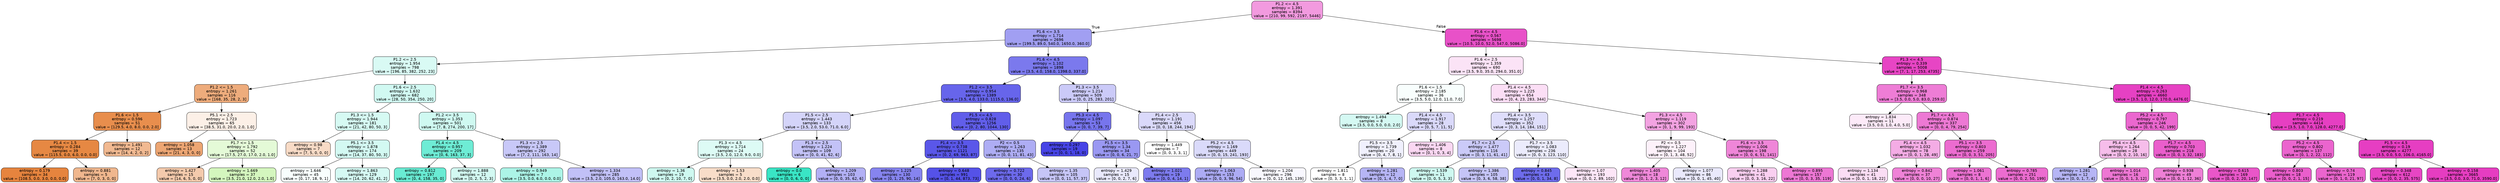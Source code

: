digraph Tree {
node [shape=box, style="filled, rounded", color="black", fontname="helvetica"] ;
edge [fontname="helvetica"] ;
0 [label="P1.2 <= 4.5\nentropy = 1.391\nsamples = 8394\nvalue = [210, 99, 592, 2197, 5446]", fillcolor="#f29adf"] ;
1 [label="P1.6 <= 3.5\nentropy = 1.714\nsamples = 2696\nvalue = [199.5, 89.0, 540.0, 1650.0, 360.0]", fillcolor="#a19ff2"] ;
0 -> 1 [labeldistance=2.5, labelangle=45, headlabel="True"] ;
2 [label="P1.2 <= 2.5\nentropy = 1.954\nsamples = 798\nvalue = [196, 85, 382, 252, 23]", fillcolor="#d9faf4"] ;
1 -> 2 ;
3 [label="P1.2 <= 1.5\nentropy = 1.261\nsamples = 116\nvalue = [168, 35, 28, 2, 3]", fillcolor="#eeac7c"] ;
2 -> 3 ;
4 [label="P1.6 <= 1.5\nentropy = 0.596\nsamples = 51\nvalue = [129.5, 4.0, 8.0, 0.0, 2.0]", fillcolor="#e88e4d"] ;
3 -> 4 ;
5 [label="P1.4 <= 1.5\nentropy = 0.284\nsamples = 39\nvalue = [115.5, 0.0, 6.0, 0.0, 0.0]", fillcolor="#e68843"] ;
4 -> 5 ;
6 [label="entropy = 0.179\nsamples = 34\nvalue = [108.5, 0.0, 3.0, 0.0, 0.0]", fillcolor="#e6843e"] ;
5 -> 6 ;
7 [label="entropy = 0.881\nsamples = 5\nvalue = [7, 0, 3, 0, 0]", fillcolor="#f0b78e"] ;
5 -> 7 ;
8 [label="entropy = 1.491\nsamples = 12\nvalue = [14, 4, 2, 0, 2]", fillcolor="#f1b991"] ;
4 -> 8 ;
9 [label="P5.1 <= 2.5\nentropy = 1.723\nsamples = 65\nvalue = [38.5, 31.0, 20.0, 2.0, 1.0]", fillcolor="#fcf0e7"] ;
3 -> 9 ;
10 [label="entropy = 1.058\nsamples = 13\nvalue = [21, 4, 3, 0, 0]", fillcolor="#eda673"] ;
9 -> 10 ;
11 [label="P1.7 <= 1.5\nentropy = 1.792\nsamples = 52\nvalue = [17.5, 27.0, 17.0, 2.0, 1.0]", fillcolor="#e4fad7"] ;
9 -> 11 ;
12 [label="entropy = 1.427\nsamples = 15\nvalue = [14, 6, 5, 0, 0]", fillcolor="#f4caac"] ;
11 -> 12 ;
13 [label="entropy = 1.669\nsamples = 37\nvalue = [3.5, 21.0, 12.0, 2.0, 1.0]", fillcolor="#d4f6be"] ;
11 -> 13 ;
14 [label="P1.6 <= 2.5\nentropy = 1.632\nsamples = 682\nvalue = [28, 50, 354, 250, 20]", fillcolor="#d1f9f2"] ;
2 -> 14 ;
15 [label="P1.3 <= 1.5\nentropy = 1.944\nsamples = 181\nvalue = [21, 42, 80, 50, 3]", fillcolor="#d6faf3"] ;
14 -> 15 ;
16 [label="entropy = 0.98\nsamples = 7\nvalue = [7, 5, 0, 0, 0]", fillcolor="#f8dbc6"] ;
15 -> 16 ;
17 [label="P5.1 <= 3.5\nentropy = 1.878\nsamples = 174\nvalue = [14, 37, 80, 50, 3]", fillcolor="#d3f9f2"] ;
15 -> 17 ;
18 [label="entropy = 1.646\nsamples = 45\nvalue = [0, 17, 18, 9, 1]", fillcolor="#f8fefd"] ;
17 -> 18 ;
19 [label="entropy = 1.863\nsamples = 129\nvalue = [14, 20, 62, 41, 2]", fillcolor="#d5f9f3"] ;
17 -> 19 ;
20 [label="P1.2 <= 3.5\nentropy = 1.353\nsamples = 501\nvalue = [7, 8, 274, 200, 17]", fillcolor="#cff9f1"] ;
14 -> 20 ;
21 [label="P1.4 <= 4.5\nentropy = 0.957\nsamples = 209\nvalue = [0, 6, 163, 37, 3]", fillcolor="#6eecd5"] ;
20 -> 21 ;
22 [label="entropy = 0.812\nsamples = 197\nvalue = [0, 4, 158, 35, 0]", fillcolor="#69ebd3"] ;
21 -> 22 ;
23 [label="entropy = 1.888\nsamples = 12\nvalue = [0, 2, 5, 2, 3]", fillcolor="#d3f9f2"] ;
21 -> 23 ;
24 [label="P1.3 <= 2.5\nentropy = 1.389\nsamples = 292\nvalue = [7, 2, 111, 163, 14]", fillcolor="#c8c8f8"] ;
20 -> 24 ;
25 [label="entropy = 0.949\nsamples = 7\nvalue = [3.5, 0.0, 6.0, 0.0, 0.0]", fillcolor="#acf4e7"] ;
24 -> 25 ;
26 [label="entropy = 1.334\nsamples = 285\nvalue = [3.5, 2.0, 105.0, 163.0, 14.0]", fillcolor="#c1c0f7"] ;
24 -> 26 ;
27 [label="P1.6 <= 4.5\nentropy = 1.102\nsamples = 1898\nvalue = [3.5, 4.0, 158.0, 1398.0, 337.0]", fillcolor="#7b79ed"] ;
1 -> 27 ;
28 [label="P1.2 <= 3.5\nentropy = 0.954\nsamples = 1389\nvalue = [3.5, 4.0, 133.0, 1115.0, 136.0]", fillcolor="#6765eb"] ;
27 -> 28 ;
29 [label="P1.5 <= 2.5\nentropy = 1.443\nsamples = 133\nvalue = [3.5, 2.0, 53.0, 71.0, 6.0]", fillcolor="#d4d4f9"] ;
28 -> 29 ;
30 [label="P1.3 <= 4.5\nentropy = 1.714\nsamples = 24\nvalue = [3.5, 2.0, 12.0, 9.0, 0.0]", fillcolor="#ddfbf5"] ;
29 -> 30 ;
31 [label="entropy = 1.36\nsamples = 19\nvalue = [0, 2, 10, 7, 0]", fillcolor="#cef8f0"] ;
30 -> 31 ;
32 [label="entropy = 1.53\nsamples = 5\nvalue = [3.5, 0.0, 2.0, 2.0, 0.0]", fillcolor="#f8ddc9"] ;
30 -> 32 ;
33 [label="P1.3 <= 2.5\nentropy = 1.224\nsamples = 109\nvalue = [0, 0, 41, 62, 6]", fillcolor="#c3c2f7"] ;
29 -> 33 ;
34 [label="entropy = 0.0\nsamples = 6\nvalue = [0, 0, 6, 0, 0]", fillcolor="#39e5c5"] ;
33 -> 34 ;
35 [label="entropy = 1.209\nsamples = 103\nvalue = [0, 0, 35, 62, 6]", fillcolor="#b2b0f5"] ;
33 -> 35 ;
36 [label="P1.5 <= 4.5\nentropy = 0.828\nsamples = 1256\nvalue = [0, 2, 80, 1044, 130]", fillcolor="#615eea"] ;
28 -> 36 ;
37 [label="P1.4 <= 3.5\nentropy = 0.738\nsamples = 1121\nvalue = [0, 2, 69, 963, 87]", fillcolor="#5a57e9"] ;
36 -> 37 ;
38 [label="entropy = 1.225\nsamples = 130\nvalue = [0, 1, 25, 90, 14]", fillcolor="#8684ef"] ;
37 -> 38 ;
39 [label="entropy = 0.648\nsamples = 991\nvalue = [0, 1, 44, 873, 73]", fillcolor="#5552e8"] ;
37 -> 39 ;
40 [label="P2 <= 0.5\nentropy = 1.263\nsamples = 135\nvalue = [0, 0, 11, 81, 43]", fillcolor="#aeadf4"] ;
36 -> 40 ;
41 [label="entropy = 0.722\nsamples = 30\nvalue = [0, 0, 0, 24, 6]", fillcolor="#6d6aec"] ;
40 -> 41 ;
42 [label="entropy = 1.35\nsamples = 105\nvalue = [0, 0, 11, 57, 37]", fillcolor="#c6c5f7"] ;
40 -> 42 ;
43 [label="P1.3 <= 3.5\nentropy = 1.214\nsamples = 509\nvalue = [0, 0, 25, 283, 201]", fillcolor="#cbcaf8"] ;
27 -> 43 ;
44 [label="P5.3 <= 4.5\nentropy = 1.097\nsamples = 53\nvalue = [0, 0, 7, 39, 7]", fillcolor="#7775ed"] ;
43 -> 44 ;
45 [label="entropy = 0.297\nsamples = 19\nvalue = [0, 0, 1, 18, 0]", fillcolor="#4744e6"] ;
44 -> 45 ;
46 [label="P1.5 <= 3.5\nentropy = 1.34\nsamples = 34\nvalue = [0, 0, 6, 21, 7]", fillcolor="#9a98f2"] ;
44 -> 46 ;
47 [label="entropy = 1.429\nsamples = 15\nvalue = [0, 0, 2, 7, 6]", fillcolor="#e9e9fc"] ;
46 -> 47 ;
48 [label="entropy = 1.021\nsamples = 19\nvalue = [0, 0, 4, 14, 1]", fillcolor="#7d7bee"] ;
46 -> 48 ;
49 [label="P1.4 <= 2.5\nentropy = 1.191\nsamples = 456\nvalue = [0, 0, 18, 244, 194]", fillcolor="#dad9fa"] ;
43 -> 49 ;
50 [label="entropy = 1.449\nsamples = 7\nvalue = [0, 0, 3, 3, 1]", fillcolor="#ffffff"] ;
49 -> 50 ;
51 [label="P5.2 <= 4.5\nentropy = 1.169\nsamples = 449\nvalue = [0, 0, 15, 241, 193]", fillcolor="#dadafa"] ;
49 -> 51 ;
52 [label="entropy = 1.063\nsamples = 153\nvalue = [0, 0, 3, 96, 54]", fillcolor="#acabf4"] ;
51 -> 52 ;
53 [label="entropy = 1.204\nsamples = 296\nvalue = [0, 0, 12, 145, 139]", fillcolor="#f8f7fe"] ;
51 -> 53 ;
54 [label="P1.6 <= 4.5\nentropy = 0.567\nsamples = 5698\nvalue = [10.5, 10.0, 52.0, 547.0, 5086.0]", fillcolor="#e851c8"] ;
0 -> 54 [labeldistance=2.5, labelangle=-45, headlabel="False"] ;
55 [label="P1.6 <= 2.5\nentropy = 1.359\nsamples = 690\nvalue = [3.5, 9.0, 35.0, 294.0, 351.0]", fillcolor="#fbe3f6"] ;
54 -> 55 ;
56 [label="P1.6 <= 1.5\nentropy = 2.185\nsamples = 36\nvalue = [3.5, 5.0, 12.0, 11.0, 7.0]", fillcolor="#f8fefd"] ;
55 -> 56 ;
57 [label="entropy = 1.494\nsamples = 8\nvalue = [3.5, 0.0, 5.0, 0.0, 2.0]", fillcolor="#d5f9f3"] ;
56 -> 57 ;
58 [label="P1.4 <= 4.5\nentropy = 1.917\nsamples = 28\nvalue = [0, 5, 7, 11, 5]", fillcolor="#dad9fa"] ;
56 -> 58 ;
59 [label="P1.5 <= 3.5\nentropy = 1.739\nsamples = 20\nvalue = [0, 4, 7, 8, 1]", fillcolor="#f0f0fd"] ;
58 -> 59 ;
60 [label="entropy = 1.811\nsamples = 8\nvalue = [0, 3, 3, 1, 1]", fillcolor="#ffffff"] ;
59 -> 60 ;
61 [label="entropy = 1.281\nsamples = 12\nvalue = [0, 1, 4, 7, 0]", fillcolor="#b6b5f5"] ;
59 -> 61 ;
62 [label="entropy = 1.406\nsamples = 8\nvalue = [0, 1, 0, 3, 4]", fillcolor="#fad7f2"] ;
58 -> 62 ;
63 [label="P1.4 <= 4.5\nentropy = 1.225\nsamples = 654\nvalue = [0, 4, 23, 283, 344]", fillcolor="#fbdef5"] ;
55 -> 63 ;
64 [label="P1.4 <= 3.5\nentropy = 1.257\nsamples = 352\nvalue = [0, 3, 14, 184, 151]", fillcolor="#dfdefb"] ;
63 -> 64 ;
65 [label="P1.7 <= 2.5\nentropy = 1.477\nsamples = 116\nvalue = [0, 3, 11, 61, 41]", fillcolor="#cbcaf8"] ;
64 -> 65 ;
66 [label="entropy = 1.539\nsamples = 11\nvalue = [0, 0, 5, 3, 3]", fillcolor="#cef8f0"] ;
65 -> 66 ;
67 [label="entropy = 1.386\nsamples = 105\nvalue = [0, 3, 6, 58, 38]", fillcolor="#c5c4f7"] ;
65 -> 67 ;
68 [label="P1.7 <= 3.5\nentropy = 1.083\nsamples = 236\nvalue = [0, 0, 3, 123, 110]", fillcolor="#ebebfc"] ;
64 -> 68 ;
69 [label="entropy = 0.845\nsamples = 43\nvalue = [0, 0, 1, 34, 8]", fillcolor="#6e6cec"] ;
68 -> 69 ;
70 [label="entropy = 1.07\nsamples = 193\nvalue = [0, 0, 2, 89, 102]", fillcolor="#fce6f7"] ;
68 -> 70 ;
71 [label="P1.3 <= 4.5\nentropy = 1.119\nsamples = 302\nvalue = [0, 1, 9, 99, 193]", fillcolor="#f3a3e2"] ;
63 -> 71 ;
72 [label="P2 <= 0.5\nentropy = 1.227\nsamples = 104\nvalue = [0, 1, 3, 48, 52]", fillcolor="#fdf1fa"] ;
71 -> 72 ;
73 [label="entropy = 1.405\nsamples = 18\nvalue = [0, 1, 2, 3, 12]", fillcolor="#ef88d9"] ;
72 -> 73 ;
74 [label="entropy = 1.077\nsamples = 86\nvalue = [0, 0, 1, 45, 40]", fillcolor="#eae9fc"] ;
72 -> 74 ;
75 [label="P1.6 <= 3.5\nentropy = 1.006\nsamples = 198\nvalue = [0, 0, 6, 51, 141]", fillcolor="#ef86d8"] ;
71 -> 75 ;
76 [label="entropy = 1.288\nsamples = 41\nvalue = [0, 0, 3, 16, 22]", fillcolor="#f9cff0"] ;
75 -> 76 ;
77 [label="entropy = 0.895\nsamples = 157\nvalue = [0, 0, 3, 35, 119]", fillcolor="#ed77d4"] ;
75 -> 77 ;
78 [label="P1.3 <= 4.5\nentropy = 0.339\nsamples = 5008\nvalue = [7, 1, 17, 253, 4735]", fillcolor="#e745c4"] ;
54 -> 78 ;
79 [label="P1.7 <= 3.5\nentropy = 0.968\nsamples = 348\nvalue = [3.5, 0.0, 5.0, 83.0, 259.0]", fillcolor="#ee7dd6"] ;
78 -> 79 ;
80 [label="entropy = 1.834\nsamples = 11\nvalue = [3.5, 0.0, 1.0, 4.0, 5.0]", fillcolor="#fceaf8"] ;
79 -> 80 ;
81 [label="P1.7 <= 4.5\nentropy = 0.874\nsamples = 337\nvalue = [0, 0, 4, 79, 254]", fillcolor="#ed79d4"] ;
79 -> 81 ;
82 [label="P1.4 <= 4.5\nentropy = 1.032\nsamples = 78\nvalue = [0, 0, 1, 28, 49]", fillcolor="#f4ace5"] ;
81 -> 82 ;
83 [label="entropy = 1.134\nsamples = 41\nvalue = [0, 0, 1, 18, 22]", fillcolor="#faddf4"] ;
82 -> 83 ;
84 [label="entropy = 0.842\nsamples = 37\nvalue = [0, 0, 0, 10, 27]", fillcolor="#ef82d7"] ;
82 -> 84 ;
85 [label="P5.1 <= 3.5\nentropy = 0.803\nsamples = 259\nvalue = [0, 0, 3, 51, 205]", fillcolor="#ec6cd0"] ;
81 -> 85 ;
86 [label="entropy = 1.061\nsamples = 8\nvalue = [0, 0, 1, 1, 6]", fillcolor="#ec72d2"] ;
85 -> 86 ;
87 [label="entropy = 0.785\nsamples = 251\nvalue = [0, 0, 2, 50, 199]", fillcolor="#ec6cd0"] ;
85 -> 87 ;
88 [label="P1.4 <= 4.5\nentropy = 0.263\nsamples = 4660\nvalue = [3.5, 1.0, 12.0, 170.0, 4476.0]", fillcolor="#e641c3"] ;
78 -> 88 ;
89 [label="P5.2 <= 4.5\nentropy = 0.797\nsamples = 246\nvalue = [0, 0, 5, 42, 199]", fillcolor="#eb67cf"] ;
88 -> 89 ;
90 [label="P5.4 <= 4.5\nentropy = 1.264\nsamples = 28\nvalue = [0, 0, 2, 10, 16]", fillcolor="#f6bdea"] ;
89 -> 90 ;
91 [label="entropy = 1.281\nsamples = 12\nvalue = [0, 0, 1, 7, 4]", fillcolor="#b6b5f5"] ;
90 -> 91 ;
92 [label="entropy = 1.014\nsamples = 16\nvalue = [0, 0, 1, 3, 12]", fillcolor="#ed76d3"] ;
90 -> 92 ;
93 [label="P1.7 <= 4.5\nentropy = 0.703\nsamples = 218\nvalue = [0, 0, 3, 32, 183]", fillcolor="#ea5ecc"] ;
89 -> 93 ;
94 [label="entropy = 0.938\nsamples = 49\nvalue = [0, 0, 1, 12, 36]", fillcolor="#ee7fd6"] ;
93 -> 94 ;
95 [label="entropy = 0.615\nsamples = 169\nvalue = [0, 0, 2, 20, 147]", fillcolor="#e956c9"] ;
93 -> 95 ;
96 [label="P1.7 <= 4.5\nentropy = 0.219\nsamples = 4414\nvalue = [3.5, 1.0, 7.0, 128.0, 4277.0]", fillcolor="#e63fc2"] ;
88 -> 96 ;
97 [label="P5.2 <= 4.5\nentropy = 0.802\nsamples = 137\nvalue = [0, 1, 2, 22, 112]", fillcolor="#eb64ce"] ;
96 -> 97 ;
98 [label="entropy = 0.803\nsamples = 18\nvalue = [0, 0, 2, 1, 15]", fillcolor="#ea5ecc"] ;
97 -> 98 ;
99 [label="entropy = 0.74\nsamples = 119\nvalue = [0, 1, 0, 21, 97]", fillcolor="#eb65ce"] ;
97 -> 99 ;
100 [label="P1.5 <= 4.5\nentropy = 0.19\nsamples = 4277\nvalue = [3.5, 0.0, 5.0, 106.0, 4165.0]", fillcolor="#e63ec2"] ;
96 -> 100 ;
101 [label="entropy = 0.348\nsamples = 612\nvalue = [0, 0, 2, 35, 575]", fillcolor="#e746c4"] ;
100 -> 101 ;
102 [label="entropy = 0.158\nsamples = 3665\nvalue = [3.5, 0.0, 3.0, 71.0, 3590.0]", fillcolor="#e63dc1"] ;
100 -> 102 ;
}